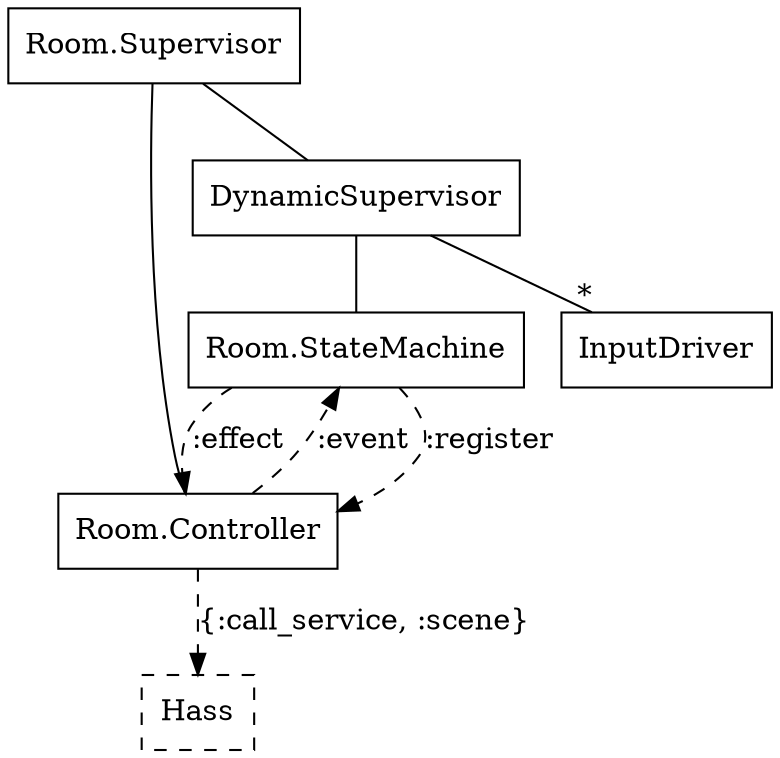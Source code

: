 digraph {
    node [shape = rect;];
    RoomSupervisor [label = "Room.Supervisor";];
    Controller [label = "Room.Controller";];
    DynamicSupervisor;
    StateMachine [label = "Room.StateMachine";];
    Hass [style = dashed;];

    subgraph {
        // Links
        edge [dir = none;];
        RoomSupervisor -> Controller;
        RoomSupervisor -> DynamicSupervisor;
        DynamicSupervisor -> StateMachine;
        DynamicSupervisor -> InputDriver [headlabel = "*";];
    }

    subgraph {
        // Messages
        edge [style = dashed;];

        Controller -> StateMachine [label = ":event"; constraint = false;];
        StateMachine -> Controller [label = ":register";];
        StateMachine -> Controller [label = ":effect";];

        Controller -> Hass [label = "{:call_service, :scene}";];
    }
}

